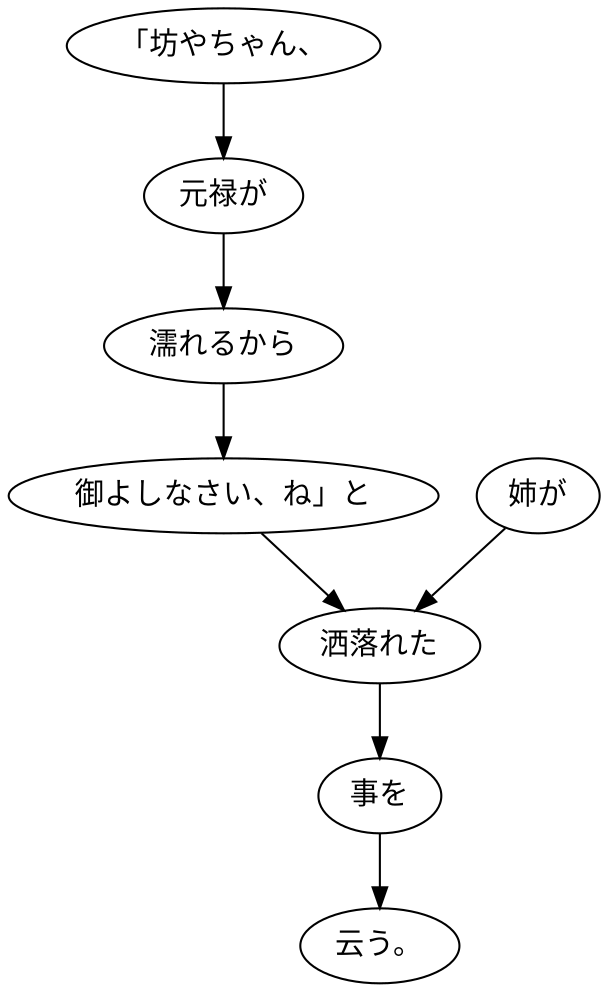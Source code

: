 digraph graph6466 {
	node0 [label="「坊やちゃん、"];
	node1 [label="元禄が"];
	node2 [label="濡れるから"];
	node3 [label="御よしなさい、ね」と"];
	node4 [label="姉が"];
	node5 [label="洒落れた"];
	node6 [label="事を"];
	node7 [label="云う。"];
	node0 -> node1;
	node1 -> node2;
	node2 -> node3;
	node3 -> node5;
	node4 -> node5;
	node5 -> node6;
	node6 -> node7;
}
